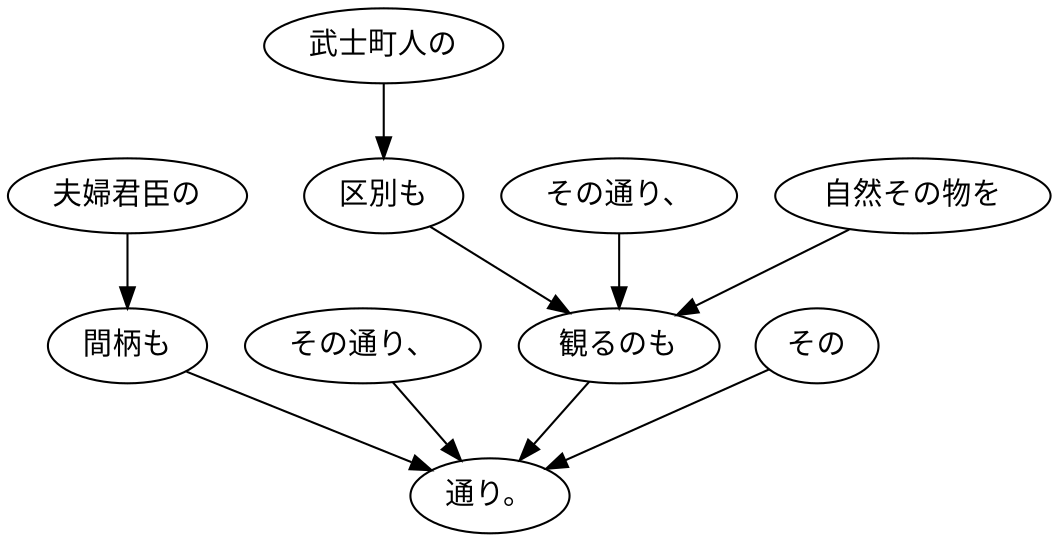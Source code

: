 digraph graph5527 {
	node0 [label="夫婦君臣の"];
	node1 [label="間柄も"];
	node2 [label="その通り、"];
	node3 [label="武士町人の"];
	node4 [label="区別も"];
	node5 [label="その通り、"];
	node6 [label="自然その物を"];
	node7 [label="観るのも"];
	node8 [label="その"];
	node9 [label="通り。"];
	node0 -> node1;
	node1 -> node9;
	node2 -> node9;
	node3 -> node4;
	node4 -> node7;
	node5 -> node7;
	node6 -> node7;
	node7 -> node9;
	node8 -> node9;
}

